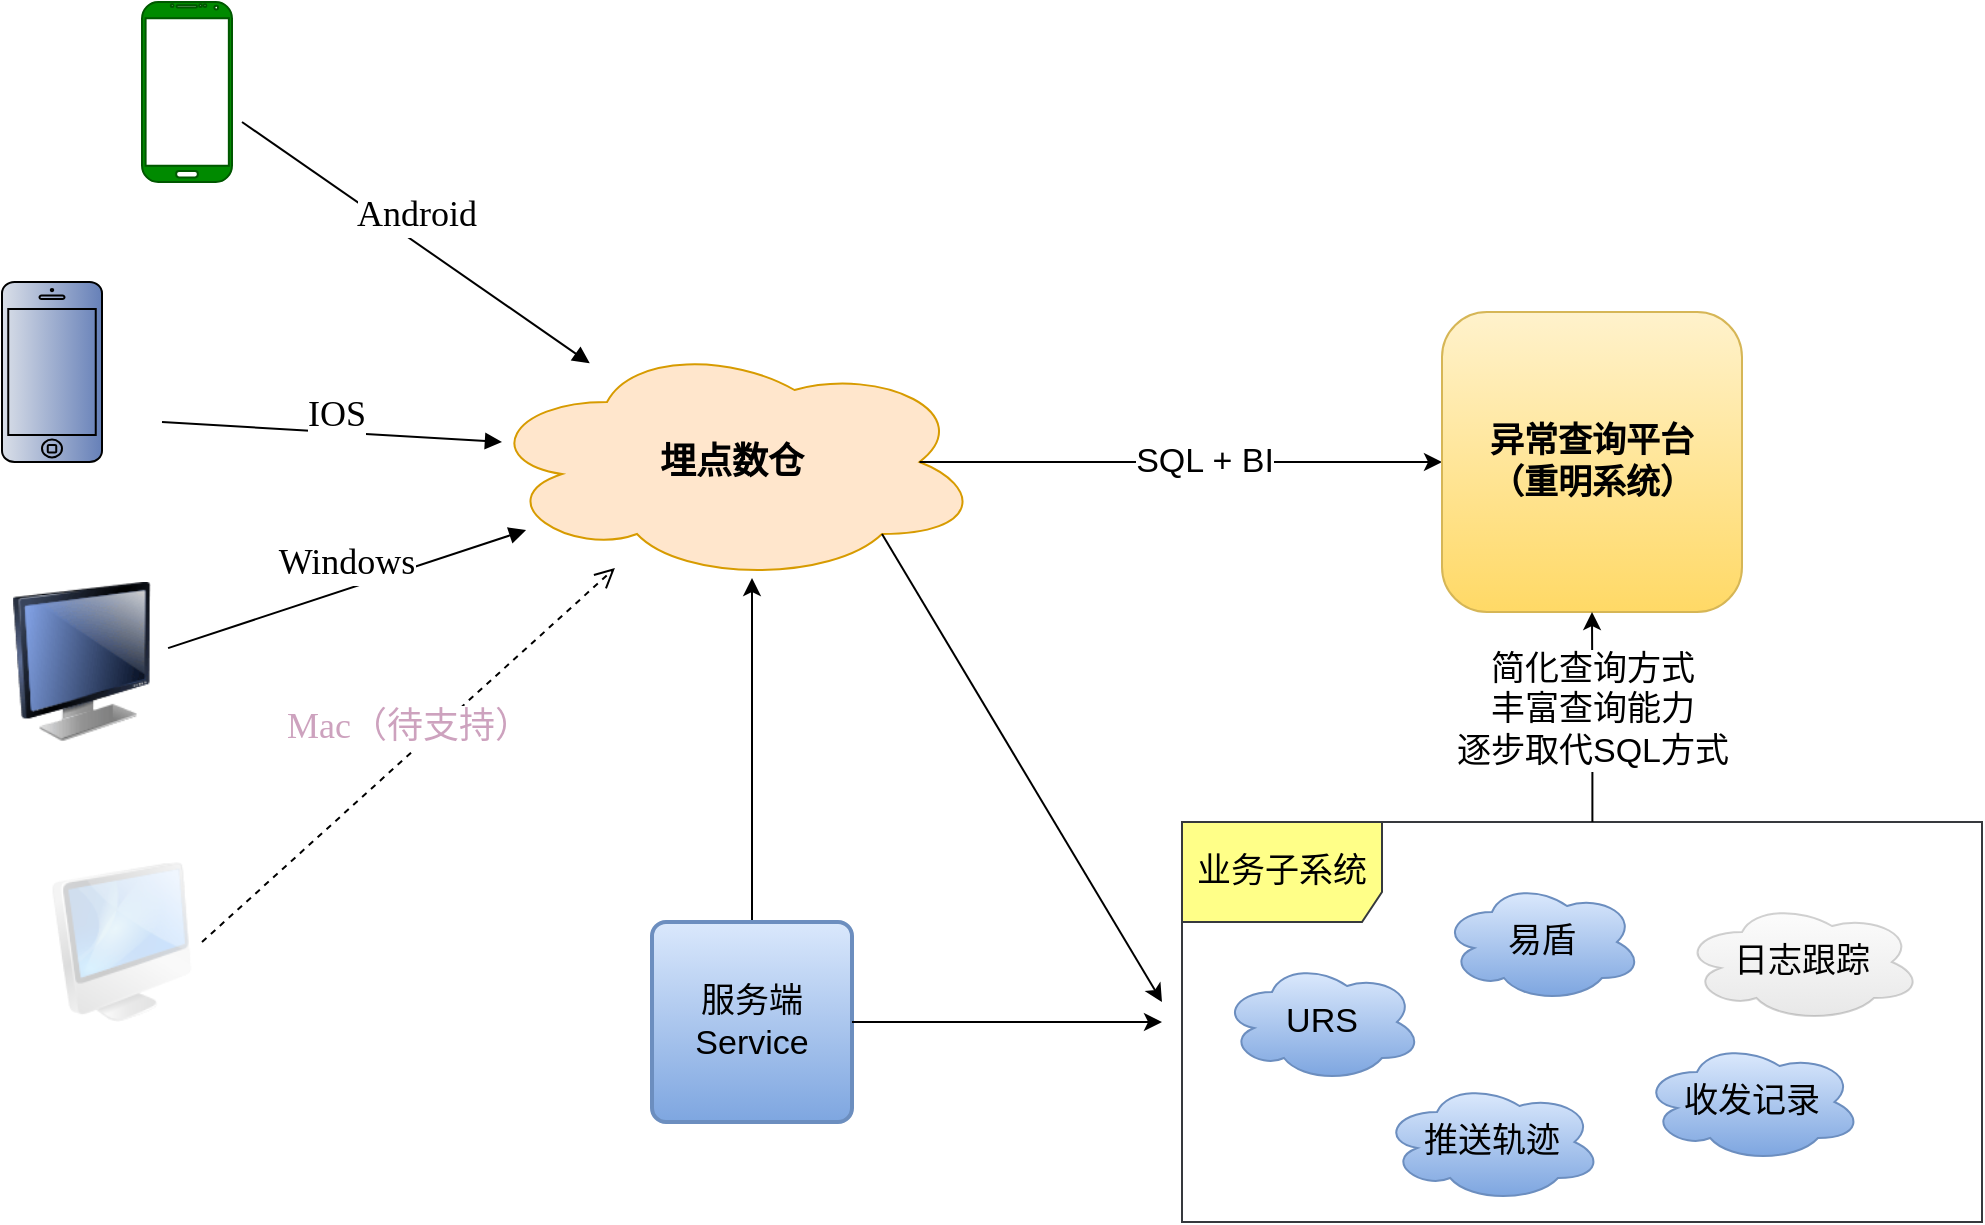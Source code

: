 <mxfile version="20.8.13" type="github">
  <diagram name="Page-1" id="74e2e168-ea6b-b213-b513-2b3c1d86103e">
    <mxGraphModel dx="2389" dy="1442" grid="1" gridSize="10" guides="1" tooltips="1" connect="1" arrows="1" fold="1" page="1" pageScale="1" pageWidth="1100" pageHeight="850" background="none" math="0" shadow="0">
      <root>
        <mxCell id="0" />
        <mxCell id="1" parent="0" />
        <mxCell id="6bPCbO9TS993li9CQj1C-1" value="埋点数仓" style="ellipse;shape=cloud;whiteSpace=wrap;html=1;fillColor=#ffe6cc;strokeColor=#d79b00;fontStyle=1;fontSize=18;fontFamily=Tahoma;" parent="1" vertex="1">
          <mxGeometry x="302" y="226" width="250" height="120" as="geometry" />
        </mxCell>
        <mxCell id="6bPCbO9TS993li9CQj1C-6" value="" style="image;html=1;image=img/lib/clip_art/computers/iMac_128x128.png;fillStyle=solid;fontFamily=Tahoma;fontSize=18;fillColor=#D5E8D4;opacity=20;" parent="1" vertex="1">
          <mxGeometry x="82" y="486" width="80" height="80" as="geometry" />
        </mxCell>
        <mxCell id="6bPCbO9TS993li9CQj1C-12" value="Android" style="html=1;verticalAlign=bottom;endArrow=block;rounded=0;fontFamily=Tahoma;fontSize=18;exitX=1;exitY=0.5;exitDx=0;exitDy=0;" parent="1" target="6bPCbO9TS993li9CQj1C-1" edge="1">
          <mxGeometry width="80" relative="1" as="geometry">
            <mxPoint x="182" y="116" as="sourcePoint" />
            <mxPoint x="282" y="176" as="targetPoint" />
          </mxGeometry>
        </mxCell>
        <mxCell id="6bPCbO9TS993li9CQj1C-13" value="IOS" style="html=1;verticalAlign=bottom;endArrow=block;rounded=0;fontFamily=Tahoma;fontSize=18;exitX=1;exitY=0.5;exitDx=0;exitDy=0;" parent="1" edge="1">
          <mxGeometry x="0.021" y="-5" width="80" relative="1" as="geometry">
            <mxPoint x="142" y="266" as="sourcePoint" />
            <mxPoint x="312" y="276" as="targetPoint" />
            <mxPoint as="offset" />
          </mxGeometry>
        </mxCell>
        <mxCell id="6bPCbO9TS993li9CQj1C-14" value="" style="verticalLabelPosition=bottom;verticalAlign=top;html=1;shadow=0;dashed=0;strokeWidth=1;shape=mxgraph.android.phone2;strokeColor=#005700;fillStyle=solid;fontFamily=Tahoma;fontSize=18;fillColor=#008a00;fontColor=#ffffff;" parent="1" vertex="1">
          <mxGeometry x="132" y="56" width="45" height="90" as="geometry" />
        </mxCell>
        <mxCell id="6bPCbO9TS993li9CQj1C-15" value="" style="html=1;verticalLabelPosition=bottom;labelBackgroundColor=#ffffff;verticalAlign=top;shadow=0;dashed=0;strokeWidth=1;shape=mxgraph.ios7.misc.iphone;strokeColor=#000000;fillStyle=solid;fontFamily=Tahoma;fontSize=18;fillColor=#6680b8;fontColor=#ffffff;gradientColor=#DADFE8;gradientDirection=west;" parent="1" vertex="1">
          <mxGeometry x="62" y="196" width="50" height="90" as="geometry" />
        </mxCell>
        <mxCell id="6bPCbO9TS993li9CQj1C-16" value="" style="image;html=1;image=img/lib/clip_art/computers/Monitor_128x128.png;fillStyle=solid;fontFamily=Tahoma;fontSize=18;fillColor=#D5E8D4;" parent="1" vertex="1">
          <mxGeometry x="62" y="346" width="80" height="80" as="geometry" />
        </mxCell>
        <mxCell id="6bPCbO9TS993li9CQj1C-17" value="Windows" style="html=1;verticalAlign=bottom;endArrow=block;rounded=0;fontFamily=Tahoma;fontSize=18;exitX=1.038;exitY=0.413;exitDx=0;exitDy=0;exitPerimeter=0;" parent="1" source="6bPCbO9TS993li9CQj1C-16" target="6bPCbO9TS993li9CQj1C-1" edge="1">
          <mxGeometry width="80" relative="1" as="geometry">
            <mxPoint x="162" y="366" as="sourcePoint" />
            <mxPoint x="242" y="366" as="targetPoint" />
          </mxGeometry>
        </mxCell>
        <mxCell id="6bPCbO9TS993li9CQj1C-18" value="&lt;font color=&quot;#cda2be&quot;&gt;Mac（待支持）&lt;/font&gt;" style="html=1;verticalAlign=bottom;endArrow=open;dashed=1;endSize=8;rounded=0;fontFamily=Tahoma;fontSize=18;exitX=1;exitY=0.5;exitDx=0;exitDy=0;" parent="1" source="6bPCbO9TS993li9CQj1C-6" target="6bPCbO9TS993li9CQj1C-1" edge="1">
          <mxGeometry relative="1" as="geometry">
            <mxPoint x="332" y="546" as="sourcePoint" />
            <mxPoint x="412" y="266" as="targetPoint" />
          </mxGeometry>
        </mxCell>
        <mxCell id="2mw2rvQoLvaJuhNXDKAa-10" style="edgeStyle=orthogonalEdgeStyle;rounded=0;orthogonalLoop=1;jettySize=auto;html=1;exitX=0.875;exitY=0.5;exitDx=0;exitDy=0;fontSize=17;fontColor=#000000;exitPerimeter=0;entryX=0;entryY=0.5;entryDx=0;entryDy=0;" parent="1" source="6bPCbO9TS993li9CQj1C-1" target="2mw2rvQoLvaJuhNXDKAa-2" edge="1">
          <mxGeometry relative="1" as="geometry">
            <mxPoint x="652" y="156" as="targetPoint" />
            <Array as="points">
              <mxPoint x="652" y="286" />
            </Array>
          </mxGeometry>
        </mxCell>
        <mxCell id="2mw2rvQoLvaJuhNXDKAa-12" value="&lt;font style=&quot;font-size: 17px;&quot;&gt;SQL + BI&lt;/font&gt;" style="edgeLabel;html=1;align=center;verticalAlign=middle;resizable=0;points=[];fontSize=17;fontColor=#000000;" parent="2mw2rvQoLvaJuhNXDKAa-10" vertex="1" connectable="0">
          <mxGeometry x="-0.197" y="2" relative="1" as="geometry">
            <mxPoint x="37" y="2" as="offset" />
          </mxGeometry>
        </mxCell>
        <mxCell id="2mw2rvQoLvaJuhNXDKAa-2" value="&lt;b&gt;异常查询平台&lt;br&gt;（重明系统）&lt;/b&gt;" style="rounded=1;whiteSpace=wrap;html=1;fontSize=17;fillColor=#fff2cc;strokeColor=#d6b656;gradientColor=#ffd966;" parent="1" vertex="1">
          <mxGeometry x="782" y="211" width="150" height="150" as="geometry" />
        </mxCell>
        <mxCell id="2mw2rvQoLvaJuhNXDKAa-6" value="业务子系统" style="shape=umlFrame;whiteSpace=wrap;html=1;fontSize=17;width=100;height=50;fillColor=#ffff88;strokeColor=#36393d;" parent="1" vertex="1">
          <mxGeometry x="652" y="466" width="400" height="200" as="geometry" />
        </mxCell>
        <mxCell id="2mw2rvQoLvaJuhNXDKAa-17" style="edgeStyle=orthogonalEdgeStyle;rounded=0;orthogonalLoop=1;jettySize=auto;html=1;exitX=0.5;exitY=0;exitDx=0;exitDy=0;fontSize=17;fontColor=#000000;" parent="1" source="2mw2rvQoLvaJuhNXDKAa-15" edge="1">
          <mxGeometry relative="1" as="geometry">
            <mxPoint x="437" y="344" as="targetPoint" />
          </mxGeometry>
        </mxCell>
        <mxCell id="2mw2rvQoLvaJuhNXDKAa-15" value="服务端&lt;br&gt;Service" style="rounded=1;whiteSpace=wrap;html=1;absoluteArcSize=1;arcSize=14;strokeWidth=2;fontSize=17;fillColor=#dae8fc;strokeColor=#6c8ebf;gradientColor=#7ea6e0;glass=0;shadow=0;" parent="1" vertex="1">
          <mxGeometry x="387" y="516" width="100" height="100" as="geometry" />
        </mxCell>
        <mxCell id="2mw2rvQoLvaJuhNXDKAa-19" value="URS" style="ellipse;shape=cloud;whiteSpace=wrap;html=1;align=center;fontSize=17;fillColor=#dae8fc;gradientColor=#7ea6e0;strokeColor=#6c8ebf;" parent="1" vertex="1">
          <mxGeometry x="672" y="536" width="100" height="60" as="geometry" />
        </mxCell>
        <mxCell id="2mw2rvQoLvaJuhNXDKAa-20" value="易盾" style="ellipse;shape=cloud;whiteSpace=wrap;html=1;align=center;fontSize=17;fillColor=#dae8fc;gradientColor=#7ea6e0;strokeColor=#6c8ebf;" parent="1" vertex="1">
          <mxGeometry x="782" y="496" width="100" height="60" as="geometry" />
        </mxCell>
        <mxCell id="2mw2rvQoLvaJuhNXDKAa-21" value="日志跟踪" style="ellipse;shape=cloud;whiteSpace=wrap;html=1;align=center;fontSize=17;fillColor=#f5f5f5;gradientColor=#b3b3b3;strokeColor=#666666;opacity=30;" parent="1" vertex="1">
          <mxGeometry x="902" y="506" width="120" height="60" as="geometry" />
        </mxCell>
        <mxCell id="dOnU5tf8oHeigr8frDzG-2" value="" style="endArrow=classic;html=1;rounded=0;exitX=1;exitY=0.5;exitDx=0;exitDy=0;" edge="1" parent="1" source="2mw2rvQoLvaJuhNXDKAa-15">
          <mxGeometry width="50" height="50" relative="1" as="geometry">
            <mxPoint x="622" y="526" as="sourcePoint" />
            <mxPoint x="642" y="566" as="targetPoint" />
          </mxGeometry>
        </mxCell>
        <mxCell id="dOnU5tf8oHeigr8frDzG-3" style="edgeStyle=orthogonalEdgeStyle;rounded=0;orthogonalLoop=1;jettySize=auto;html=1;exitX=0.513;exitY=0;exitDx=0;exitDy=0;fontSize=17;fontColor=#000000;exitPerimeter=0;entryX=0.5;entryY=1;entryDx=0;entryDy=0;" edge="1" parent="1" source="2mw2rvQoLvaJuhNXDKAa-6" target="2mw2rvQoLvaJuhNXDKAa-2">
          <mxGeometry relative="1" as="geometry">
            <mxPoint x="857" y="361" as="sourcePoint" />
            <mxPoint x="862" y="376" as="targetPoint" />
            <Array as="points" />
          </mxGeometry>
        </mxCell>
        <mxCell id="dOnU5tf8oHeigr8frDzG-11" value="&lt;span style=&quot;font-size: 17px;&quot;&gt;简化查询方式&lt;br&gt;丰富查询能力&lt;br&gt;逐步取代SQL方式&lt;/span&gt;" style="edgeLabel;html=1;align=center;verticalAlign=middle;resizable=0;points=[];" vertex="1" connectable="0" parent="dOnU5tf8oHeigr8frDzG-3">
          <mxGeometry x="0.185" y="4" relative="1" as="geometry">
            <mxPoint x="4" y="6" as="offset" />
          </mxGeometry>
        </mxCell>
        <mxCell id="dOnU5tf8oHeigr8frDzG-7" value="" style="endArrow=classic;html=1;rounded=0;exitX=0.8;exitY=0.8;exitDx=0;exitDy=0;exitPerimeter=0;" edge="1" parent="1" source="6bPCbO9TS993li9CQj1C-1">
          <mxGeometry width="50" height="50" relative="1" as="geometry">
            <mxPoint x="632" y="346" as="sourcePoint" />
            <mxPoint x="642" y="556" as="targetPoint" />
          </mxGeometry>
        </mxCell>
        <mxCell id="dOnU5tf8oHeigr8frDzG-9" value="推送轨迹" style="ellipse;shape=cloud;whiteSpace=wrap;html=1;align=center;fontSize=17;fillColor=#dae8fc;gradientColor=#7ea6e0;strokeColor=#6c8ebf;" vertex="1" parent="1">
          <mxGeometry x="752" y="596" width="110" height="60" as="geometry" />
        </mxCell>
        <mxCell id="dOnU5tf8oHeigr8frDzG-10" value="收发记录" style="ellipse;shape=cloud;whiteSpace=wrap;html=1;align=center;fontSize=17;fillColor=#dae8fc;gradientColor=#7ea6e0;strokeColor=#6c8ebf;" vertex="1" parent="1">
          <mxGeometry x="882" y="576" width="110" height="60" as="geometry" />
        </mxCell>
      </root>
    </mxGraphModel>
  </diagram>
</mxfile>
